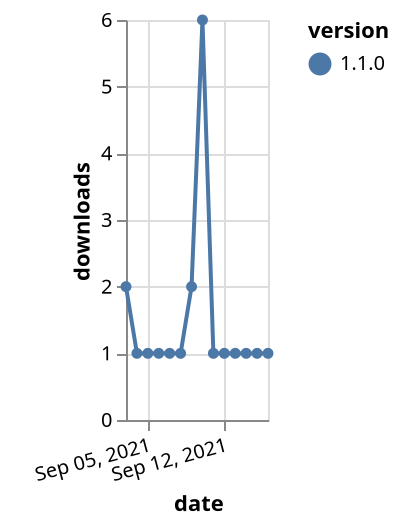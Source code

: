 {"$schema": "https://vega.github.io/schema/vega-lite/v5.json", "description": "A simple bar chart with embedded data.", "data": {"values": [{"date": "2021-09-03", "total": 560, "delta": 2, "version": "1.1.0"}, {"date": "2021-09-04", "total": 561, "delta": 1, "version": "1.1.0"}, {"date": "2021-09-05", "total": 562, "delta": 1, "version": "1.1.0"}, {"date": "2021-09-06", "total": 563, "delta": 1, "version": "1.1.0"}, {"date": "2021-09-07", "total": 564, "delta": 1, "version": "1.1.0"}, {"date": "2021-09-08", "total": 565, "delta": 1, "version": "1.1.0"}, {"date": "2021-09-09", "total": 567, "delta": 2, "version": "1.1.0"}, {"date": "2021-09-10", "total": 573, "delta": 6, "version": "1.1.0"}, {"date": "2021-09-11", "total": 574, "delta": 1, "version": "1.1.0"}, {"date": "2021-09-12", "total": 575, "delta": 1, "version": "1.1.0"}, {"date": "2021-09-13", "total": 576, "delta": 1, "version": "1.1.0"}, {"date": "2021-09-14", "total": 577, "delta": 1, "version": "1.1.0"}, {"date": "2021-09-15", "total": 578, "delta": 1, "version": "1.1.0"}, {"date": "2021-09-16", "total": 579, "delta": 1, "version": "1.1.0"}]}, "width": "container", "mark": {"type": "line", "point": {"filled": true}}, "encoding": {"x": {"field": "date", "type": "temporal", "timeUnit": "yearmonthdate", "title": "date", "axis": {"labelAngle": -15}}, "y": {"field": "delta", "type": "quantitative", "title": "downloads"}, "color": {"field": "version", "type": "nominal"}, "tooltip": {"field": "delta"}}}
